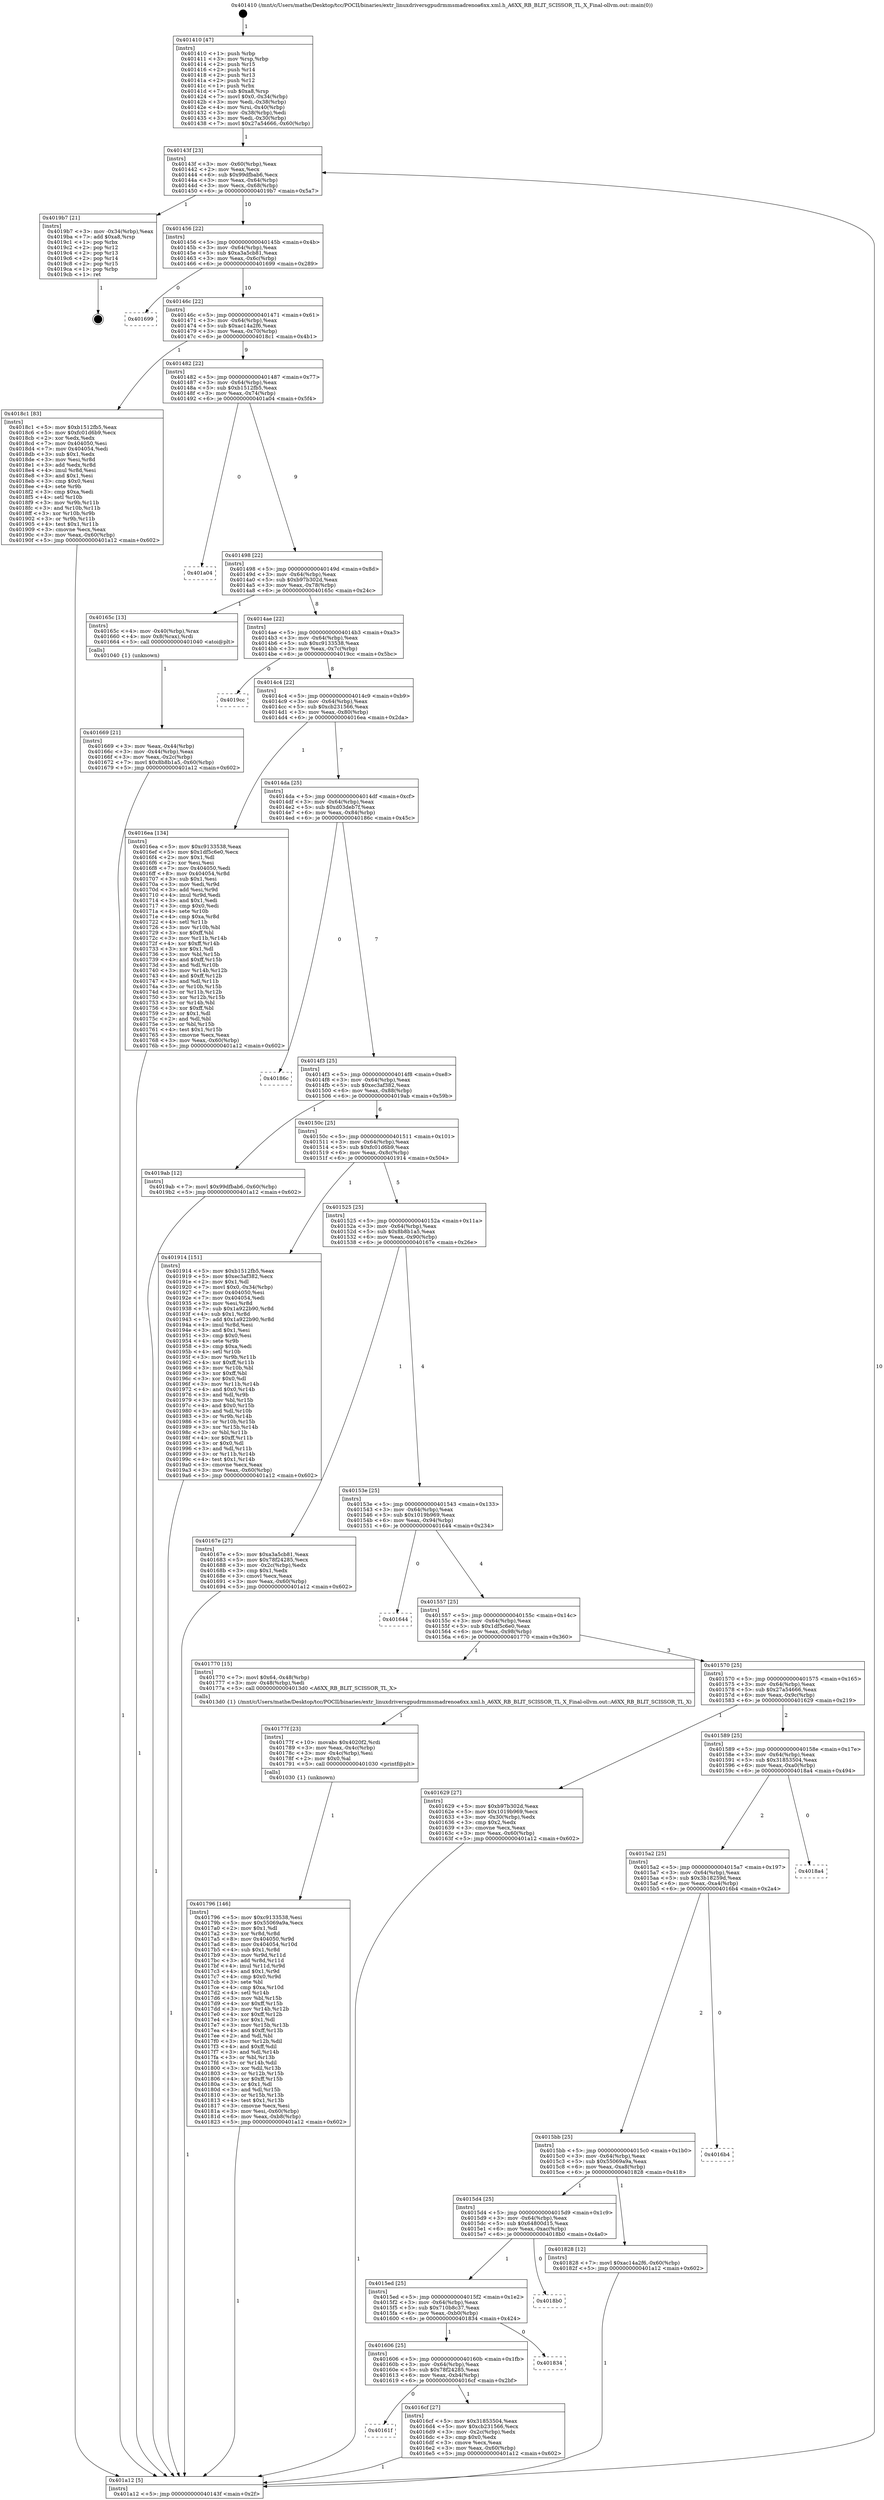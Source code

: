 digraph "0x401410" {
  label = "0x401410 (/mnt/c/Users/mathe/Desktop/tcc/POCII/binaries/extr_linuxdriversgpudrmmsmadrenoa6xx.xml.h_A6XX_RB_BLIT_SCISSOR_TL_X_Final-ollvm.out::main(0))"
  labelloc = "t"
  node[shape=record]

  Entry [label="",width=0.3,height=0.3,shape=circle,fillcolor=black,style=filled]
  "0x40143f" [label="{
     0x40143f [23]\l
     | [instrs]\l
     &nbsp;&nbsp;0x40143f \<+3\>: mov -0x60(%rbp),%eax\l
     &nbsp;&nbsp;0x401442 \<+2\>: mov %eax,%ecx\l
     &nbsp;&nbsp;0x401444 \<+6\>: sub $0x99dfbab6,%ecx\l
     &nbsp;&nbsp;0x40144a \<+3\>: mov %eax,-0x64(%rbp)\l
     &nbsp;&nbsp;0x40144d \<+3\>: mov %ecx,-0x68(%rbp)\l
     &nbsp;&nbsp;0x401450 \<+6\>: je 00000000004019b7 \<main+0x5a7\>\l
  }"]
  "0x4019b7" [label="{
     0x4019b7 [21]\l
     | [instrs]\l
     &nbsp;&nbsp;0x4019b7 \<+3\>: mov -0x34(%rbp),%eax\l
     &nbsp;&nbsp;0x4019ba \<+7\>: add $0xa8,%rsp\l
     &nbsp;&nbsp;0x4019c1 \<+1\>: pop %rbx\l
     &nbsp;&nbsp;0x4019c2 \<+2\>: pop %r12\l
     &nbsp;&nbsp;0x4019c4 \<+2\>: pop %r13\l
     &nbsp;&nbsp;0x4019c6 \<+2\>: pop %r14\l
     &nbsp;&nbsp;0x4019c8 \<+2\>: pop %r15\l
     &nbsp;&nbsp;0x4019ca \<+1\>: pop %rbp\l
     &nbsp;&nbsp;0x4019cb \<+1\>: ret\l
  }"]
  "0x401456" [label="{
     0x401456 [22]\l
     | [instrs]\l
     &nbsp;&nbsp;0x401456 \<+5\>: jmp 000000000040145b \<main+0x4b\>\l
     &nbsp;&nbsp;0x40145b \<+3\>: mov -0x64(%rbp),%eax\l
     &nbsp;&nbsp;0x40145e \<+5\>: sub $0xa3a5cb81,%eax\l
     &nbsp;&nbsp;0x401463 \<+3\>: mov %eax,-0x6c(%rbp)\l
     &nbsp;&nbsp;0x401466 \<+6\>: je 0000000000401699 \<main+0x289\>\l
  }"]
  Exit [label="",width=0.3,height=0.3,shape=circle,fillcolor=black,style=filled,peripheries=2]
  "0x401699" [label="{
     0x401699\l
  }", style=dashed]
  "0x40146c" [label="{
     0x40146c [22]\l
     | [instrs]\l
     &nbsp;&nbsp;0x40146c \<+5\>: jmp 0000000000401471 \<main+0x61\>\l
     &nbsp;&nbsp;0x401471 \<+3\>: mov -0x64(%rbp),%eax\l
     &nbsp;&nbsp;0x401474 \<+5\>: sub $0xac14a2f6,%eax\l
     &nbsp;&nbsp;0x401479 \<+3\>: mov %eax,-0x70(%rbp)\l
     &nbsp;&nbsp;0x40147c \<+6\>: je 00000000004018c1 \<main+0x4b1\>\l
  }"]
  "0x401796" [label="{
     0x401796 [146]\l
     | [instrs]\l
     &nbsp;&nbsp;0x401796 \<+5\>: mov $0xc9133538,%esi\l
     &nbsp;&nbsp;0x40179b \<+5\>: mov $0x55069a9a,%ecx\l
     &nbsp;&nbsp;0x4017a0 \<+2\>: mov $0x1,%dl\l
     &nbsp;&nbsp;0x4017a2 \<+3\>: xor %r8d,%r8d\l
     &nbsp;&nbsp;0x4017a5 \<+8\>: mov 0x404050,%r9d\l
     &nbsp;&nbsp;0x4017ad \<+8\>: mov 0x404054,%r10d\l
     &nbsp;&nbsp;0x4017b5 \<+4\>: sub $0x1,%r8d\l
     &nbsp;&nbsp;0x4017b9 \<+3\>: mov %r9d,%r11d\l
     &nbsp;&nbsp;0x4017bc \<+3\>: add %r8d,%r11d\l
     &nbsp;&nbsp;0x4017bf \<+4\>: imul %r11d,%r9d\l
     &nbsp;&nbsp;0x4017c3 \<+4\>: and $0x1,%r9d\l
     &nbsp;&nbsp;0x4017c7 \<+4\>: cmp $0x0,%r9d\l
     &nbsp;&nbsp;0x4017cb \<+3\>: sete %bl\l
     &nbsp;&nbsp;0x4017ce \<+4\>: cmp $0xa,%r10d\l
     &nbsp;&nbsp;0x4017d2 \<+4\>: setl %r14b\l
     &nbsp;&nbsp;0x4017d6 \<+3\>: mov %bl,%r15b\l
     &nbsp;&nbsp;0x4017d9 \<+4\>: xor $0xff,%r15b\l
     &nbsp;&nbsp;0x4017dd \<+3\>: mov %r14b,%r12b\l
     &nbsp;&nbsp;0x4017e0 \<+4\>: xor $0xff,%r12b\l
     &nbsp;&nbsp;0x4017e4 \<+3\>: xor $0x1,%dl\l
     &nbsp;&nbsp;0x4017e7 \<+3\>: mov %r15b,%r13b\l
     &nbsp;&nbsp;0x4017ea \<+4\>: and $0xff,%r13b\l
     &nbsp;&nbsp;0x4017ee \<+2\>: and %dl,%bl\l
     &nbsp;&nbsp;0x4017f0 \<+3\>: mov %r12b,%dil\l
     &nbsp;&nbsp;0x4017f3 \<+4\>: and $0xff,%dil\l
     &nbsp;&nbsp;0x4017f7 \<+3\>: and %dl,%r14b\l
     &nbsp;&nbsp;0x4017fa \<+3\>: or %bl,%r13b\l
     &nbsp;&nbsp;0x4017fd \<+3\>: or %r14b,%dil\l
     &nbsp;&nbsp;0x401800 \<+3\>: xor %dil,%r13b\l
     &nbsp;&nbsp;0x401803 \<+3\>: or %r12b,%r15b\l
     &nbsp;&nbsp;0x401806 \<+4\>: xor $0xff,%r15b\l
     &nbsp;&nbsp;0x40180a \<+3\>: or $0x1,%dl\l
     &nbsp;&nbsp;0x40180d \<+3\>: and %dl,%r15b\l
     &nbsp;&nbsp;0x401810 \<+3\>: or %r15b,%r13b\l
     &nbsp;&nbsp;0x401813 \<+4\>: test $0x1,%r13b\l
     &nbsp;&nbsp;0x401817 \<+3\>: cmovne %ecx,%esi\l
     &nbsp;&nbsp;0x40181a \<+3\>: mov %esi,-0x60(%rbp)\l
     &nbsp;&nbsp;0x40181d \<+6\>: mov %eax,-0xb8(%rbp)\l
     &nbsp;&nbsp;0x401823 \<+5\>: jmp 0000000000401a12 \<main+0x602\>\l
  }"]
  "0x4018c1" [label="{
     0x4018c1 [83]\l
     | [instrs]\l
     &nbsp;&nbsp;0x4018c1 \<+5\>: mov $0xb1512fb5,%eax\l
     &nbsp;&nbsp;0x4018c6 \<+5\>: mov $0xfc01d6b9,%ecx\l
     &nbsp;&nbsp;0x4018cb \<+2\>: xor %edx,%edx\l
     &nbsp;&nbsp;0x4018cd \<+7\>: mov 0x404050,%esi\l
     &nbsp;&nbsp;0x4018d4 \<+7\>: mov 0x404054,%edi\l
     &nbsp;&nbsp;0x4018db \<+3\>: sub $0x1,%edx\l
     &nbsp;&nbsp;0x4018de \<+3\>: mov %esi,%r8d\l
     &nbsp;&nbsp;0x4018e1 \<+3\>: add %edx,%r8d\l
     &nbsp;&nbsp;0x4018e4 \<+4\>: imul %r8d,%esi\l
     &nbsp;&nbsp;0x4018e8 \<+3\>: and $0x1,%esi\l
     &nbsp;&nbsp;0x4018eb \<+3\>: cmp $0x0,%esi\l
     &nbsp;&nbsp;0x4018ee \<+4\>: sete %r9b\l
     &nbsp;&nbsp;0x4018f2 \<+3\>: cmp $0xa,%edi\l
     &nbsp;&nbsp;0x4018f5 \<+4\>: setl %r10b\l
     &nbsp;&nbsp;0x4018f9 \<+3\>: mov %r9b,%r11b\l
     &nbsp;&nbsp;0x4018fc \<+3\>: and %r10b,%r11b\l
     &nbsp;&nbsp;0x4018ff \<+3\>: xor %r10b,%r9b\l
     &nbsp;&nbsp;0x401902 \<+3\>: or %r9b,%r11b\l
     &nbsp;&nbsp;0x401905 \<+4\>: test $0x1,%r11b\l
     &nbsp;&nbsp;0x401909 \<+3\>: cmovne %ecx,%eax\l
     &nbsp;&nbsp;0x40190c \<+3\>: mov %eax,-0x60(%rbp)\l
     &nbsp;&nbsp;0x40190f \<+5\>: jmp 0000000000401a12 \<main+0x602\>\l
  }"]
  "0x401482" [label="{
     0x401482 [22]\l
     | [instrs]\l
     &nbsp;&nbsp;0x401482 \<+5\>: jmp 0000000000401487 \<main+0x77\>\l
     &nbsp;&nbsp;0x401487 \<+3\>: mov -0x64(%rbp),%eax\l
     &nbsp;&nbsp;0x40148a \<+5\>: sub $0xb1512fb5,%eax\l
     &nbsp;&nbsp;0x40148f \<+3\>: mov %eax,-0x74(%rbp)\l
     &nbsp;&nbsp;0x401492 \<+6\>: je 0000000000401a04 \<main+0x5f4\>\l
  }"]
  "0x40177f" [label="{
     0x40177f [23]\l
     | [instrs]\l
     &nbsp;&nbsp;0x40177f \<+10\>: movabs $0x4020f2,%rdi\l
     &nbsp;&nbsp;0x401789 \<+3\>: mov %eax,-0x4c(%rbp)\l
     &nbsp;&nbsp;0x40178c \<+3\>: mov -0x4c(%rbp),%esi\l
     &nbsp;&nbsp;0x40178f \<+2\>: mov $0x0,%al\l
     &nbsp;&nbsp;0x401791 \<+5\>: call 0000000000401030 \<printf@plt\>\l
     | [calls]\l
     &nbsp;&nbsp;0x401030 \{1\} (unknown)\l
  }"]
  "0x401a04" [label="{
     0x401a04\l
  }", style=dashed]
  "0x401498" [label="{
     0x401498 [22]\l
     | [instrs]\l
     &nbsp;&nbsp;0x401498 \<+5\>: jmp 000000000040149d \<main+0x8d\>\l
     &nbsp;&nbsp;0x40149d \<+3\>: mov -0x64(%rbp),%eax\l
     &nbsp;&nbsp;0x4014a0 \<+5\>: sub $0xb97b302d,%eax\l
     &nbsp;&nbsp;0x4014a5 \<+3\>: mov %eax,-0x78(%rbp)\l
     &nbsp;&nbsp;0x4014a8 \<+6\>: je 000000000040165c \<main+0x24c\>\l
  }"]
  "0x40161f" [label="{
     0x40161f\l
  }", style=dashed]
  "0x40165c" [label="{
     0x40165c [13]\l
     | [instrs]\l
     &nbsp;&nbsp;0x40165c \<+4\>: mov -0x40(%rbp),%rax\l
     &nbsp;&nbsp;0x401660 \<+4\>: mov 0x8(%rax),%rdi\l
     &nbsp;&nbsp;0x401664 \<+5\>: call 0000000000401040 \<atoi@plt\>\l
     | [calls]\l
     &nbsp;&nbsp;0x401040 \{1\} (unknown)\l
  }"]
  "0x4014ae" [label="{
     0x4014ae [22]\l
     | [instrs]\l
     &nbsp;&nbsp;0x4014ae \<+5\>: jmp 00000000004014b3 \<main+0xa3\>\l
     &nbsp;&nbsp;0x4014b3 \<+3\>: mov -0x64(%rbp),%eax\l
     &nbsp;&nbsp;0x4014b6 \<+5\>: sub $0xc9133538,%eax\l
     &nbsp;&nbsp;0x4014bb \<+3\>: mov %eax,-0x7c(%rbp)\l
     &nbsp;&nbsp;0x4014be \<+6\>: je 00000000004019cc \<main+0x5bc\>\l
  }"]
  "0x4016cf" [label="{
     0x4016cf [27]\l
     | [instrs]\l
     &nbsp;&nbsp;0x4016cf \<+5\>: mov $0x31853504,%eax\l
     &nbsp;&nbsp;0x4016d4 \<+5\>: mov $0xcb231566,%ecx\l
     &nbsp;&nbsp;0x4016d9 \<+3\>: mov -0x2c(%rbp),%edx\l
     &nbsp;&nbsp;0x4016dc \<+3\>: cmp $0x0,%edx\l
     &nbsp;&nbsp;0x4016df \<+3\>: cmove %ecx,%eax\l
     &nbsp;&nbsp;0x4016e2 \<+3\>: mov %eax,-0x60(%rbp)\l
     &nbsp;&nbsp;0x4016e5 \<+5\>: jmp 0000000000401a12 \<main+0x602\>\l
  }"]
  "0x4019cc" [label="{
     0x4019cc\l
  }", style=dashed]
  "0x4014c4" [label="{
     0x4014c4 [22]\l
     | [instrs]\l
     &nbsp;&nbsp;0x4014c4 \<+5\>: jmp 00000000004014c9 \<main+0xb9\>\l
     &nbsp;&nbsp;0x4014c9 \<+3\>: mov -0x64(%rbp),%eax\l
     &nbsp;&nbsp;0x4014cc \<+5\>: sub $0xcb231566,%eax\l
     &nbsp;&nbsp;0x4014d1 \<+3\>: mov %eax,-0x80(%rbp)\l
     &nbsp;&nbsp;0x4014d4 \<+6\>: je 00000000004016ea \<main+0x2da\>\l
  }"]
  "0x401606" [label="{
     0x401606 [25]\l
     | [instrs]\l
     &nbsp;&nbsp;0x401606 \<+5\>: jmp 000000000040160b \<main+0x1fb\>\l
     &nbsp;&nbsp;0x40160b \<+3\>: mov -0x64(%rbp),%eax\l
     &nbsp;&nbsp;0x40160e \<+5\>: sub $0x78f24285,%eax\l
     &nbsp;&nbsp;0x401613 \<+6\>: mov %eax,-0xb4(%rbp)\l
     &nbsp;&nbsp;0x401619 \<+6\>: je 00000000004016cf \<main+0x2bf\>\l
  }"]
  "0x4016ea" [label="{
     0x4016ea [134]\l
     | [instrs]\l
     &nbsp;&nbsp;0x4016ea \<+5\>: mov $0xc9133538,%eax\l
     &nbsp;&nbsp;0x4016ef \<+5\>: mov $0x1df5c6e0,%ecx\l
     &nbsp;&nbsp;0x4016f4 \<+2\>: mov $0x1,%dl\l
     &nbsp;&nbsp;0x4016f6 \<+2\>: xor %esi,%esi\l
     &nbsp;&nbsp;0x4016f8 \<+7\>: mov 0x404050,%edi\l
     &nbsp;&nbsp;0x4016ff \<+8\>: mov 0x404054,%r8d\l
     &nbsp;&nbsp;0x401707 \<+3\>: sub $0x1,%esi\l
     &nbsp;&nbsp;0x40170a \<+3\>: mov %edi,%r9d\l
     &nbsp;&nbsp;0x40170d \<+3\>: add %esi,%r9d\l
     &nbsp;&nbsp;0x401710 \<+4\>: imul %r9d,%edi\l
     &nbsp;&nbsp;0x401714 \<+3\>: and $0x1,%edi\l
     &nbsp;&nbsp;0x401717 \<+3\>: cmp $0x0,%edi\l
     &nbsp;&nbsp;0x40171a \<+4\>: sete %r10b\l
     &nbsp;&nbsp;0x40171e \<+4\>: cmp $0xa,%r8d\l
     &nbsp;&nbsp;0x401722 \<+4\>: setl %r11b\l
     &nbsp;&nbsp;0x401726 \<+3\>: mov %r10b,%bl\l
     &nbsp;&nbsp;0x401729 \<+3\>: xor $0xff,%bl\l
     &nbsp;&nbsp;0x40172c \<+3\>: mov %r11b,%r14b\l
     &nbsp;&nbsp;0x40172f \<+4\>: xor $0xff,%r14b\l
     &nbsp;&nbsp;0x401733 \<+3\>: xor $0x1,%dl\l
     &nbsp;&nbsp;0x401736 \<+3\>: mov %bl,%r15b\l
     &nbsp;&nbsp;0x401739 \<+4\>: and $0xff,%r15b\l
     &nbsp;&nbsp;0x40173d \<+3\>: and %dl,%r10b\l
     &nbsp;&nbsp;0x401740 \<+3\>: mov %r14b,%r12b\l
     &nbsp;&nbsp;0x401743 \<+4\>: and $0xff,%r12b\l
     &nbsp;&nbsp;0x401747 \<+3\>: and %dl,%r11b\l
     &nbsp;&nbsp;0x40174a \<+3\>: or %r10b,%r15b\l
     &nbsp;&nbsp;0x40174d \<+3\>: or %r11b,%r12b\l
     &nbsp;&nbsp;0x401750 \<+3\>: xor %r12b,%r15b\l
     &nbsp;&nbsp;0x401753 \<+3\>: or %r14b,%bl\l
     &nbsp;&nbsp;0x401756 \<+3\>: xor $0xff,%bl\l
     &nbsp;&nbsp;0x401759 \<+3\>: or $0x1,%dl\l
     &nbsp;&nbsp;0x40175c \<+2\>: and %dl,%bl\l
     &nbsp;&nbsp;0x40175e \<+3\>: or %bl,%r15b\l
     &nbsp;&nbsp;0x401761 \<+4\>: test $0x1,%r15b\l
     &nbsp;&nbsp;0x401765 \<+3\>: cmovne %ecx,%eax\l
     &nbsp;&nbsp;0x401768 \<+3\>: mov %eax,-0x60(%rbp)\l
     &nbsp;&nbsp;0x40176b \<+5\>: jmp 0000000000401a12 \<main+0x602\>\l
  }"]
  "0x4014da" [label="{
     0x4014da [25]\l
     | [instrs]\l
     &nbsp;&nbsp;0x4014da \<+5\>: jmp 00000000004014df \<main+0xcf\>\l
     &nbsp;&nbsp;0x4014df \<+3\>: mov -0x64(%rbp),%eax\l
     &nbsp;&nbsp;0x4014e2 \<+5\>: sub $0xd03deb7f,%eax\l
     &nbsp;&nbsp;0x4014e7 \<+6\>: mov %eax,-0x84(%rbp)\l
     &nbsp;&nbsp;0x4014ed \<+6\>: je 000000000040186c \<main+0x45c\>\l
  }"]
  "0x401834" [label="{
     0x401834\l
  }", style=dashed]
  "0x40186c" [label="{
     0x40186c\l
  }", style=dashed]
  "0x4014f3" [label="{
     0x4014f3 [25]\l
     | [instrs]\l
     &nbsp;&nbsp;0x4014f3 \<+5\>: jmp 00000000004014f8 \<main+0xe8\>\l
     &nbsp;&nbsp;0x4014f8 \<+3\>: mov -0x64(%rbp),%eax\l
     &nbsp;&nbsp;0x4014fb \<+5\>: sub $0xec3af382,%eax\l
     &nbsp;&nbsp;0x401500 \<+6\>: mov %eax,-0x88(%rbp)\l
     &nbsp;&nbsp;0x401506 \<+6\>: je 00000000004019ab \<main+0x59b\>\l
  }"]
  "0x4015ed" [label="{
     0x4015ed [25]\l
     | [instrs]\l
     &nbsp;&nbsp;0x4015ed \<+5\>: jmp 00000000004015f2 \<main+0x1e2\>\l
     &nbsp;&nbsp;0x4015f2 \<+3\>: mov -0x64(%rbp),%eax\l
     &nbsp;&nbsp;0x4015f5 \<+5\>: sub $0x710b8c37,%eax\l
     &nbsp;&nbsp;0x4015fa \<+6\>: mov %eax,-0xb0(%rbp)\l
     &nbsp;&nbsp;0x401600 \<+6\>: je 0000000000401834 \<main+0x424\>\l
  }"]
  "0x4019ab" [label="{
     0x4019ab [12]\l
     | [instrs]\l
     &nbsp;&nbsp;0x4019ab \<+7\>: movl $0x99dfbab6,-0x60(%rbp)\l
     &nbsp;&nbsp;0x4019b2 \<+5\>: jmp 0000000000401a12 \<main+0x602\>\l
  }"]
  "0x40150c" [label="{
     0x40150c [25]\l
     | [instrs]\l
     &nbsp;&nbsp;0x40150c \<+5\>: jmp 0000000000401511 \<main+0x101\>\l
     &nbsp;&nbsp;0x401511 \<+3\>: mov -0x64(%rbp),%eax\l
     &nbsp;&nbsp;0x401514 \<+5\>: sub $0xfc01d6b9,%eax\l
     &nbsp;&nbsp;0x401519 \<+6\>: mov %eax,-0x8c(%rbp)\l
     &nbsp;&nbsp;0x40151f \<+6\>: je 0000000000401914 \<main+0x504\>\l
  }"]
  "0x4018b0" [label="{
     0x4018b0\l
  }", style=dashed]
  "0x401914" [label="{
     0x401914 [151]\l
     | [instrs]\l
     &nbsp;&nbsp;0x401914 \<+5\>: mov $0xb1512fb5,%eax\l
     &nbsp;&nbsp;0x401919 \<+5\>: mov $0xec3af382,%ecx\l
     &nbsp;&nbsp;0x40191e \<+2\>: mov $0x1,%dl\l
     &nbsp;&nbsp;0x401920 \<+7\>: movl $0x0,-0x34(%rbp)\l
     &nbsp;&nbsp;0x401927 \<+7\>: mov 0x404050,%esi\l
     &nbsp;&nbsp;0x40192e \<+7\>: mov 0x404054,%edi\l
     &nbsp;&nbsp;0x401935 \<+3\>: mov %esi,%r8d\l
     &nbsp;&nbsp;0x401938 \<+7\>: sub $0x1a922b90,%r8d\l
     &nbsp;&nbsp;0x40193f \<+4\>: sub $0x1,%r8d\l
     &nbsp;&nbsp;0x401943 \<+7\>: add $0x1a922b90,%r8d\l
     &nbsp;&nbsp;0x40194a \<+4\>: imul %r8d,%esi\l
     &nbsp;&nbsp;0x40194e \<+3\>: and $0x1,%esi\l
     &nbsp;&nbsp;0x401951 \<+3\>: cmp $0x0,%esi\l
     &nbsp;&nbsp;0x401954 \<+4\>: sete %r9b\l
     &nbsp;&nbsp;0x401958 \<+3\>: cmp $0xa,%edi\l
     &nbsp;&nbsp;0x40195b \<+4\>: setl %r10b\l
     &nbsp;&nbsp;0x40195f \<+3\>: mov %r9b,%r11b\l
     &nbsp;&nbsp;0x401962 \<+4\>: xor $0xff,%r11b\l
     &nbsp;&nbsp;0x401966 \<+3\>: mov %r10b,%bl\l
     &nbsp;&nbsp;0x401969 \<+3\>: xor $0xff,%bl\l
     &nbsp;&nbsp;0x40196c \<+3\>: xor $0x0,%dl\l
     &nbsp;&nbsp;0x40196f \<+3\>: mov %r11b,%r14b\l
     &nbsp;&nbsp;0x401972 \<+4\>: and $0x0,%r14b\l
     &nbsp;&nbsp;0x401976 \<+3\>: and %dl,%r9b\l
     &nbsp;&nbsp;0x401979 \<+3\>: mov %bl,%r15b\l
     &nbsp;&nbsp;0x40197c \<+4\>: and $0x0,%r15b\l
     &nbsp;&nbsp;0x401980 \<+3\>: and %dl,%r10b\l
     &nbsp;&nbsp;0x401983 \<+3\>: or %r9b,%r14b\l
     &nbsp;&nbsp;0x401986 \<+3\>: or %r10b,%r15b\l
     &nbsp;&nbsp;0x401989 \<+3\>: xor %r15b,%r14b\l
     &nbsp;&nbsp;0x40198c \<+3\>: or %bl,%r11b\l
     &nbsp;&nbsp;0x40198f \<+4\>: xor $0xff,%r11b\l
     &nbsp;&nbsp;0x401993 \<+3\>: or $0x0,%dl\l
     &nbsp;&nbsp;0x401996 \<+3\>: and %dl,%r11b\l
     &nbsp;&nbsp;0x401999 \<+3\>: or %r11b,%r14b\l
     &nbsp;&nbsp;0x40199c \<+4\>: test $0x1,%r14b\l
     &nbsp;&nbsp;0x4019a0 \<+3\>: cmovne %ecx,%eax\l
     &nbsp;&nbsp;0x4019a3 \<+3\>: mov %eax,-0x60(%rbp)\l
     &nbsp;&nbsp;0x4019a6 \<+5\>: jmp 0000000000401a12 \<main+0x602\>\l
  }"]
  "0x401525" [label="{
     0x401525 [25]\l
     | [instrs]\l
     &nbsp;&nbsp;0x401525 \<+5\>: jmp 000000000040152a \<main+0x11a\>\l
     &nbsp;&nbsp;0x40152a \<+3\>: mov -0x64(%rbp),%eax\l
     &nbsp;&nbsp;0x40152d \<+5\>: sub $0x8b8b1a5,%eax\l
     &nbsp;&nbsp;0x401532 \<+6\>: mov %eax,-0x90(%rbp)\l
     &nbsp;&nbsp;0x401538 \<+6\>: je 000000000040167e \<main+0x26e\>\l
  }"]
  "0x4015d4" [label="{
     0x4015d4 [25]\l
     | [instrs]\l
     &nbsp;&nbsp;0x4015d4 \<+5\>: jmp 00000000004015d9 \<main+0x1c9\>\l
     &nbsp;&nbsp;0x4015d9 \<+3\>: mov -0x64(%rbp),%eax\l
     &nbsp;&nbsp;0x4015dc \<+5\>: sub $0x64800d15,%eax\l
     &nbsp;&nbsp;0x4015e1 \<+6\>: mov %eax,-0xac(%rbp)\l
     &nbsp;&nbsp;0x4015e7 \<+6\>: je 00000000004018b0 \<main+0x4a0\>\l
  }"]
  "0x40167e" [label="{
     0x40167e [27]\l
     | [instrs]\l
     &nbsp;&nbsp;0x40167e \<+5\>: mov $0xa3a5cb81,%eax\l
     &nbsp;&nbsp;0x401683 \<+5\>: mov $0x78f24285,%ecx\l
     &nbsp;&nbsp;0x401688 \<+3\>: mov -0x2c(%rbp),%edx\l
     &nbsp;&nbsp;0x40168b \<+3\>: cmp $0x1,%edx\l
     &nbsp;&nbsp;0x40168e \<+3\>: cmovl %ecx,%eax\l
     &nbsp;&nbsp;0x401691 \<+3\>: mov %eax,-0x60(%rbp)\l
     &nbsp;&nbsp;0x401694 \<+5\>: jmp 0000000000401a12 \<main+0x602\>\l
  }"]
  "0x40153e" [label="{
     0x40153e [25]\l
     | [instrs]\l
     &nbsp;&nbsp;0x40153e \<+5\>: jmp 0000000000401543 \<main+0x133\>\l
     &nbsp;&nbsp;0x401543 \<+3\>: mov -0x64(%rbp),%eax\l
     &nbsp;&nbsp;0x401546 \<+5\>: sub $0x1019b969,%eax\l
     &nbsp;&nbsp;0x40154b \<+6\>: mov %eax,-0x94(%rbp)\l
     &nbsp;&nbsp;0x401551 \<+6\>: je 0000000000401644 \<main+0x234\>\l
  }"]
  "0x401828" [label="{
     0x401828 [12]\l
     | [instrs]\l
     &nbsp;&nbsp;0x401828 \<+7\>: movl $0xac14a2f6,-0x60(%rbp)\l
     &nbsp;&nbsp;0x40182f \<+5\>: jmp 0000000000401a12 \<main+0x602\>\l
  }"]
  "0x401644" [label="{
     0x401644\l
  }", style=dashed]
  "0x401557" [label="{
     0x401557 [25]\l
     | [instrs]\l
     &nbsp;&nbsp;0x401557 \<+5\>: jmp 000000000040155c \<main+0x14c\>\l
     &nbsp;&nbsp;0x40155c \<+3\>: mov -0x64(%rbp),%eax\l
     &nbsp;&nbsp;0x40155f \<+5\>: sub $0x1df5c6e0,%eax\l
     &nbsp;&nbsp;0x401564 \<+6\>: mov %eax,-0x98(%rbp)\l
     &nbsp;&nbsp;0x40156a \<+6\>: je 0000000000401770 \<main+0x360\>\l
  }"]
  "0x4015bb" [label="{
     0x4015bb [25]\l
     | [instrs]\l
     &nbsp;&nbsp;0x4015bb \<+5\>: jmp 00000000004015c0 \<main+0x1b0\>\l
     &nbsp;&nbsp;0x4015c0 \<+3\>: mov -0x64(%rbp),%eax\l
     &nbsp;&nbsp;0x4015c3 \<+5\>: sub $0x55069a9a,%eax\l
     &nbsp;&nbsp;0x4015c8 \<+6\>: mov %eax,-0xa8(%rbp)\l
     &nbsp;&nbsp;0x4015ce \<+6\>: je 0000000000401828 \<main+0x418\>\l
  }"]
  "0x401770" [label="{
     0x401770 [15]\l
     | [instrs]\l
     &nbsp;&nbsp;0x401770 \<+7\>: movl $0x64,-0x48(%rbp)\l
     &nbsp;&nbsp;0x401777 \<+3\>: mov -0x48(%rbp),%edi\l
     &nbsp;&nbsp;0x40177a \<+5\>: call 00000000004013d0 \<A6XX_RB_BLIT_SCISSOR_TL_X\>\l
     | [calls]\l
     &nbsp;&nbsp;0x4013d0 \{1\} (/mnt/c/Users/mathe/Desktop/tcc/POCII/binaries/extr_linuxdriversgpudrmmsmadrenoa6xx.xml.h_A6XX_RB_BLIT_SCISSOR_TL_X_Final-ollvm.out::A6XX_RB_BLIT_SCISSOR_TL_X)\l
  }"]
  "0x401570" [label="{
     0x401570 [25]\l
     | [instrs]\l
     &nbsp;&nbsp;0x401570 \<+5\>: jmp 0000000000401575 \<main+0x165\>\l
     &nbsp;&nbsp;0x401575 \<+3\>: mov -0x64(%rbp),%eax\l
     &nbsp;&nbsp;0x401578 \<+5\>: sub $0x27a54666,%eax\l
     &nbsp;&nbsp;0x40157d \<+6\>: mov %eax,-0x9c(%rbp)\l
     &nbsp;&nbsp;0x401583 \<+6\>: je 0000000000401629 \<main+0x219\>\l
  }"]
  "0x4016b4" [label="{
     0x4016b4\l
  }", style=dashed]
  "0x401629" [label="{
     0x401629 [27]\l
     | [instrs]\l
     &nbsp;&nbsp;0x401629 \<+5\>: mov $0xb97b302d,%eax\l
     &nbsp;&nbsp;0x40162e \<+5\>: mov $0x1019b969,%ecx\l
     &nbsp;&nbsp;0x401633 \<+3\>: mov -0x30(%rbp),%edx\l
     &nbsp;&nbsp;0x401636 \<+3\>: cmp $0x2,%edx\l
     &nbsp;&nbsp;0x401639 \<+3\>: cmovne %ecx,%eax\l
     &nbsp;&nbsp;0x40163c \<+3\>: mov %eax,-0x60(%rbp)\l
     &nbsp;&nbsp;0x40163f \<+5\>: jmp 0000000000401a12 \<main+0x602\>\l
  }"]
  "0x401589" [label="{
     0x401589 [25]\l
     | [instrs]\l
     &nbsp;&nbsp;0x401589 \<+5\>: jmp 000000000040158e \<main+0x17e\>\l
     &nbsp;&nbsp;0x40158e \<+3\>: mov -0x64(%rbp),%eax\l
     &nbsp;&nbsp;0x401591 \<+5\>: sub $0x31853504,%eax\l
     &nbsp;&nbsp;0x401596 \<+6\>: mov %eax,-0xa0(%rbp)\l
     &nbsp;&nbsp;0x40159c \<+6\>: je 00000000004018a4 \<main+0x494\>\l
  }"]
  "0x401a12" [label="{
     0x401a12 [5]\l
     | [instrs]\l
     &nbsp;&nbsp;0x401a12 \<+5\>: jmp 000000000040143f \<main+0x2f\>\l
  }"]
  "0x401410" [label="{
     0x401410 [47]\l
     | [instrs]\l
     &nbsp;&nbsp;0x401410 \<+1\>: push %rbp\l
     &nbsp;&nbsp;0x401411 \<+3\>: mov %rsp,%rbp\l
     &nbsp;&nbsp;0x401414 \<+2\>: push %r15\l
     &nbsp;&nbsp;0x401416 \<+2\>: push %r14\l
     &nbsp;&nbsp;0x401418 \<+2\>: push %r13\l
     &nbsp;&nbsp;0x40141a \<+2\>: push %r12\l
     &nbsp;&nbsp;0x40141c \<+1\>: push %rbx\l
     &nbsp;&nbsp;0x40141d \<+7\>: sub $0xa8,%rsp\l
     &nbsp;&nbsp;0x401424 \<+7\>: movl $0x0,-0x34(%rbp)\l
     &nbsp;&nbsp;0x40142b \<+3\>: mov %edi,-0x38(%rbp)\l
     &nbsp;&nbsp;0x40142e \<+4\>: mov %rsi,-0x40(%rbp)\l
     &nbsp;&nbsp;0x401432 \<+3\>: mov -0x38(%rbp),%edi\l
     &nbsp;&nbsp;0x401435 \<+3\>: mov %edi,-0x30(%rbp)\l
     &nbsp;&nbsp;0x401438 \<+7\>: movl $0x27a54666,-0x60(%rbp)\l
  }"]
  "0x401669" [label="{
     0x401669 [21]\l
     | [instrs]\l
     &nbsp;&nbsp;0x401669 \<+3\>: mov %eax,-0x44(%rbp)\l
     &nbsp;&nbsp;0x40166c \<+3\>: mov -0x44(%rbp),%eax\l
     &nbsp;&nbsp;0x40166f \<+3\>: mov %eax,-0x2c(%rbp)\l
     &nbsp;&nbsp;0x401672 \<+7\>: movl $0x8b8b1a5,-0x60(%rbp)\l
     &nbsp;&nbsp;0x401679 \<+5\>: jmp 0000000000401a12 \<main+0x602\>\l
  }"]
  "0x4015a2" [label="{
     0x4015a2 [25]\l
     | [instrs]\l
     &nbsp;&nbsp;0x4015a2 \<+5\>: jmp 00000000004015a7 \<main+0x197\>\l
     &nbsp;&nbsp;0x4015a7 \<+3\>: mov -0x64(%rbp),%eax\l
     &nbsp;&nbsp;0x4015aa \<+5\>: sub $0x3b18259d,%eax\l
     &nbsp;&nbsp;0x4015af \<+6\>: mov %eax,-0xa4(%rbp)\l
     &nbsp;&nbsp;0x4015b5 \<+6\>: je 00000000004016b4 \<main+0x2a4\>\l
  }"]
  "0x4018a4" [label="{
     0x4018a4\l
  }", style=dashed]
  Entry -> "0x401410" [label=" 1"]
  "0x40143f" -> "0x4019b7" [label=" 1"]
  "0x40143f" -> "0x401456" [label=" 10"]
  "0x4019b7" -> Exit [label=" 1"]
  "0x401456" -> "0x401699" [label=" 0"]
  "0x401456" -> "0x40146c" [label=" 10"]
  "0x4019ab" -> "0x401a12" [label=" 1"]
  "0x40146c" -> "0x4018c1" [label=" 1"]
  "0x40146c" -> "0x401482" [label=" 9"]
  "0x401914" -> "0x401a12" [label=" 1"]
  "0x401482" -> "0x401a04" [label=" 0"]
  "0x401482" -> "0x401498" [label=" 9"]
  "0x4018c1" -> "0x401a12" [label=" 1"]
  "0x401498" -> "0x40165c" [label=" 1"]
  "0x401498" -> "0x4014ae" [label=" 8"]
  "0x401828" -> "0x401a12" [label=" 1"]
  "0x4014ae" -> "0x4019cc" [label=" 0"]
  "0x4014ae" -> "0x4014c4" [label=" 8"]
  "0x401796" -> "0x401a12" [label=" 1"]
  "0x4014c4" -> "0x4016ea" [label=" 1"]
  "0x4014c4" -> "0x4014da" [label=" 7"]
  "0x401770" -> "0x40177f" [label=" 1"]
  "0x4014da" -> "0x40186c" [label=" 0"]
  "0x4014da" -> "0x4014f3" [label=" 7"]
  "0x4016ea" -> "0x401a12" [label=" 1"]
  "0x4014f3" -> "0x4019ab" [label=" 1"]
  "0x4014f3" -> "0x40150c" [label=" 6"]
  "0x401606" -> "0x40161f" [label=" 0"]
  "0x40150c" -> "0x401914" [label=" 1"]
  "0x40150c" -> "0x401525" [label=" 5"]
  "0x401606" -> "0x4016cf" [label=" 1"]
  "0x401525" -> "0x40167e" [label=" 1"]
  "0x401525" -> "0x40153e" [label=" 4"]
  "0x4015ed" -> "0x401606" [label=" 1"]
  "0x40153e" -> "0x401644" [label=" 0"]
  "0x40153e" -> "0x401557" [label=" 4"]
  "0x4015ed" -> "0x401834" [label=" 0"]
  "0x401557" -> "0x401770" [label=" 1"]
  "0x401557" -> "0x401570" [label=" 3"]
  "0x4015d4" -> "0x4015ed" [label=" 1"]
  "0x401570" -> "0x401629" [label=" 1"]
  "0x401570" -> "0x401589" [label=" 2"]
  "0x401629" -> "0x401a12" [label=" 1"]
  "0x401410" -> "0x40143f" [label=" 1"]
  "0x401a12" -> "0x40143f" [label=" 10"]
  "0x40165c" -> "0x401669" [label=" 1"]
  "0x401669" -> "0x401a12" [label=" 1"]
  "0x40167e" -> "0x401a12" [label=" 1"]
  "0x4015d4" -> "0x4018b0" [label=" 0"]
  "0x401589" -> "0x4018a4" [label=" 0"]
  "0x401589" -> "0x4015a2" [label=" 2"]
  "0x40177f" -> "0x401796" [label=" 1"]
  "0x4015a2" -> "0x4016b4" [label=" 0"]
  "0x4015a2" -> "0x4015bb" [label=" 2"]
  "0x4016cf" -> "0x401a12" [label=" 1"]
  "0x4015bb" -> "0x401828" [label=" 1"]
  "0x4015bb" -> "0x4015d4" [label=" 1"]
}
